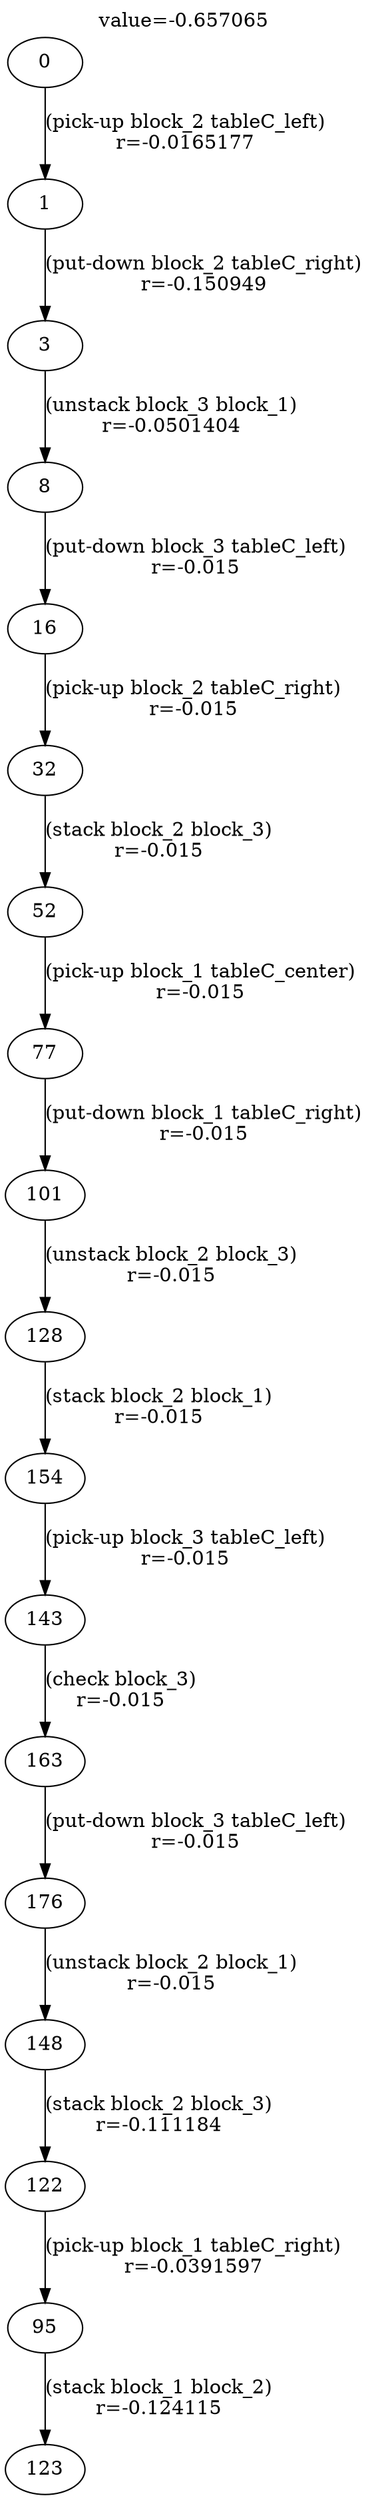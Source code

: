 digraph g{
label="value=-0.657065"
labelloc=top
0->1 [ label="(pick-up block_2 tableC_left)
r=-0.0165177" ];
1->3 [ label="(put-down block_2 tableC_right)
r=-0.150949" ];
3->8 [ label="(unstack block_3 block_1)
r=-0.0501404" ];
8->16 [ label="(put-down block_3 tableC_left)
r=-0.015" ];
16->32 [ label="(pick-up block_2 tableC_right)
r=-0.015" ];
32->52 [ label="(stack block_2 block_3)
r=-0.015" ];
52->77 [ label="(pick-up block_1 tableC_center)
r=-0.015" ];
77->101 [ label="(put-down block_1 tableC_right)
r=-0.015" ];
101->128 [ label="(unstack block_2 block_3)
r=-0.015" ];
128->154 [ label="(stack block_2 block_1)
r=-0.015" ];
154->143 [ label="(pick-up block_3 tableC_left)
r=-0.015" ];
143->163 [ label="(check block_3)
r=-0.015" ];
163->176 [ label="(put-down block_3 tableC_left)
r=-0.015" ];
176->148 [ label="(unstack block_2 block_1)
r=-0.015" ];
148->122 [ label="(stack block_2 block_3)
r=-0.111184" ];
122->95 [ label="(pick-up block_1 tableC_right)
r=-0.0391597" ];
95->123 [ label="(stack block_1 block_2)
r=-0.124115" ];
}
